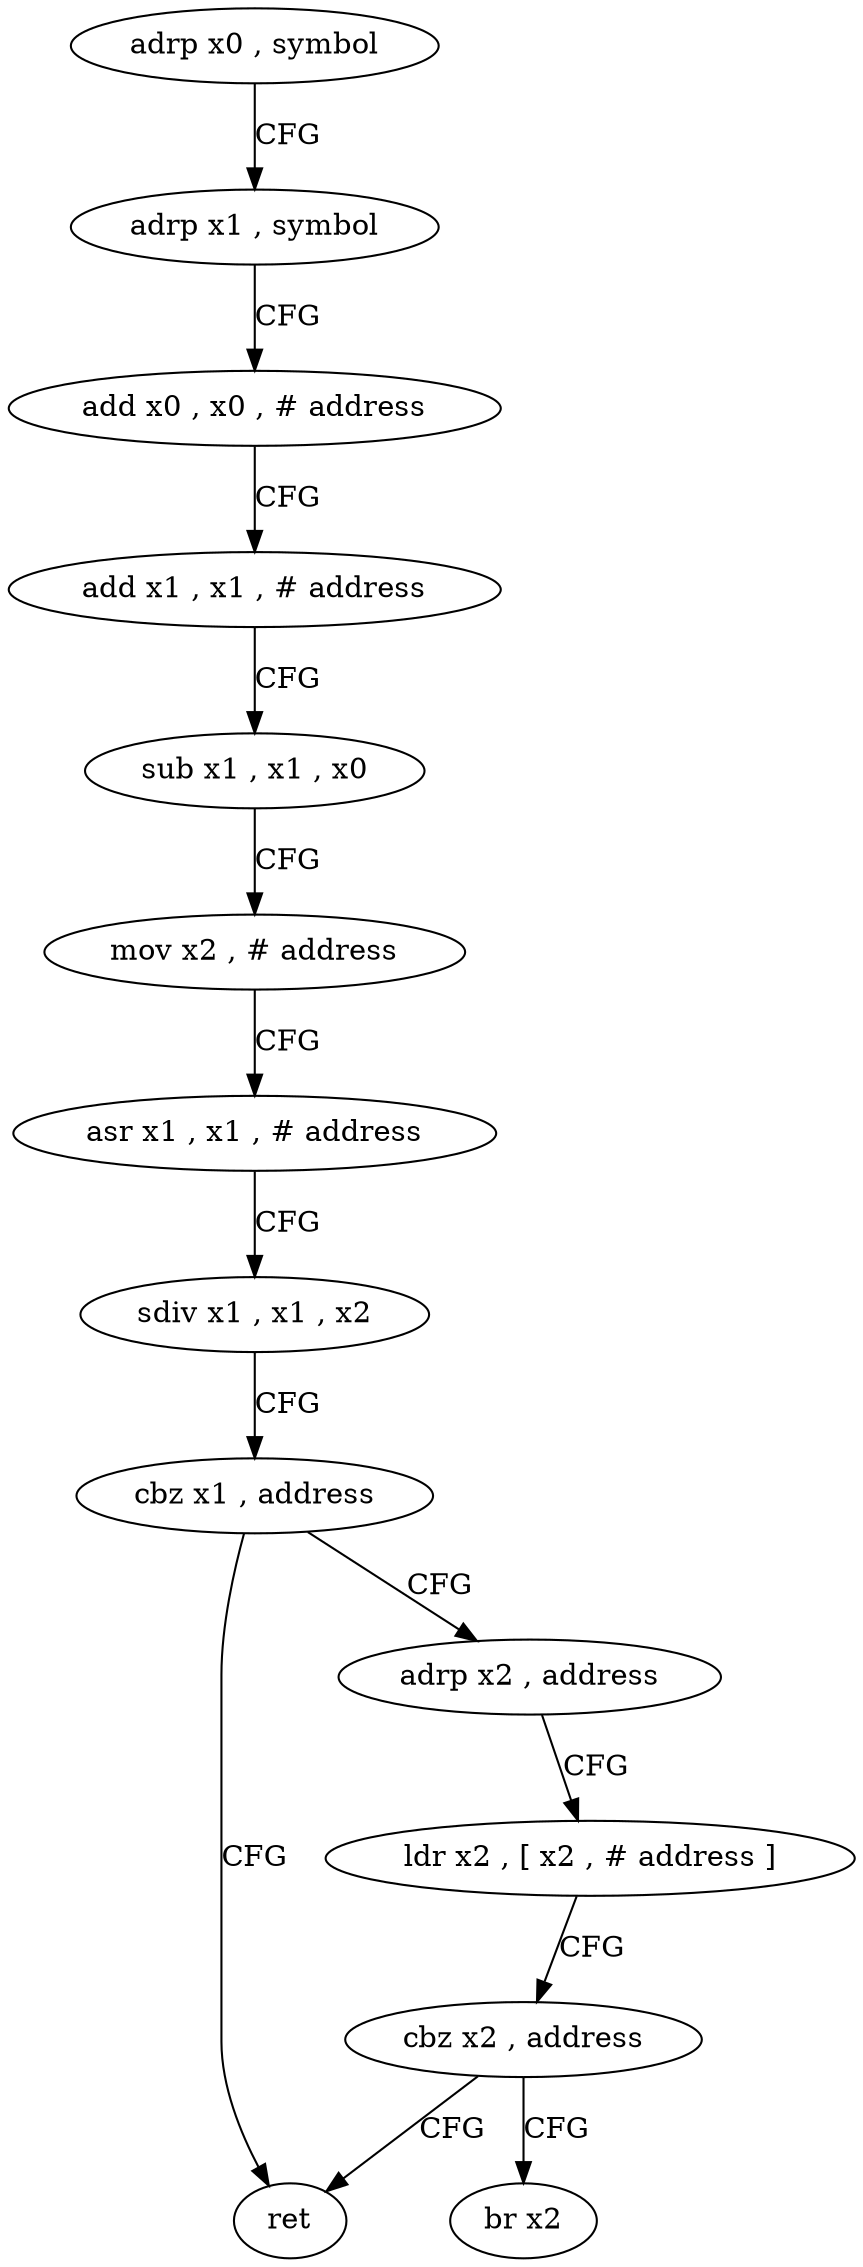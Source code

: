 digraph "func" {
"4208912" [label = "adrp x0 , symbol" ]
"4208916" [label = "adrp x1 , symbol" ]
"4208920" [label = "add x0 , x0 , # address" ]
"4208924" [label = "add x1 , x1 , # address" ]
"4208928" [label = "sub x1 , x1 , x0" ]
"4208932" [label = "mov x2 , # address" ]
"4208936" [label = "asr x1 , x1 , # address" ]
"4208940" [label = "sdiv x1 , x1 , x2" ]
"4208944" [label = "cbz x1 , address" ]
"4208964" [label = "ret" ]
"4208948" [label = "adrp x2 , address" ]
"4208952" [label = "ldr x2 , [ x2 , # address ]" ]
"4208956" [label = "cbz x2 , address" ]
"4208960" [label = "br x2" ]
"4208912" -> "4208916" [ label = "CFG" ]
"4208916" -> "4208920" [ label = "CFG" ]
"4208920" -> "4208924" [ label = "CFG" ]
"4208924" -> "4208928" [ label = "CFG" ]
"4208928" -> "4208932" [ label = "CFG" ]
"4208932" -> "4208936" [ label = "CFG" ]
"4208936" -> "4208940" [ label = "CFG" ]
"4208940" -> "4208944" [ label = "CFG" ]
"4208944" -> "4208964" [ label = "CFG" ]
"4208944" -> "4208948" [ label = "CFG" ]
"4208948" -> "4208952" [ label = "CFG" ]
"4208952" -> "4208956" [ label = "CFG" ]
"4208956" -> "4208964" [ label = "CFG" ]
"4208956" -> "4208960" [ label = "CFG" ]
}
